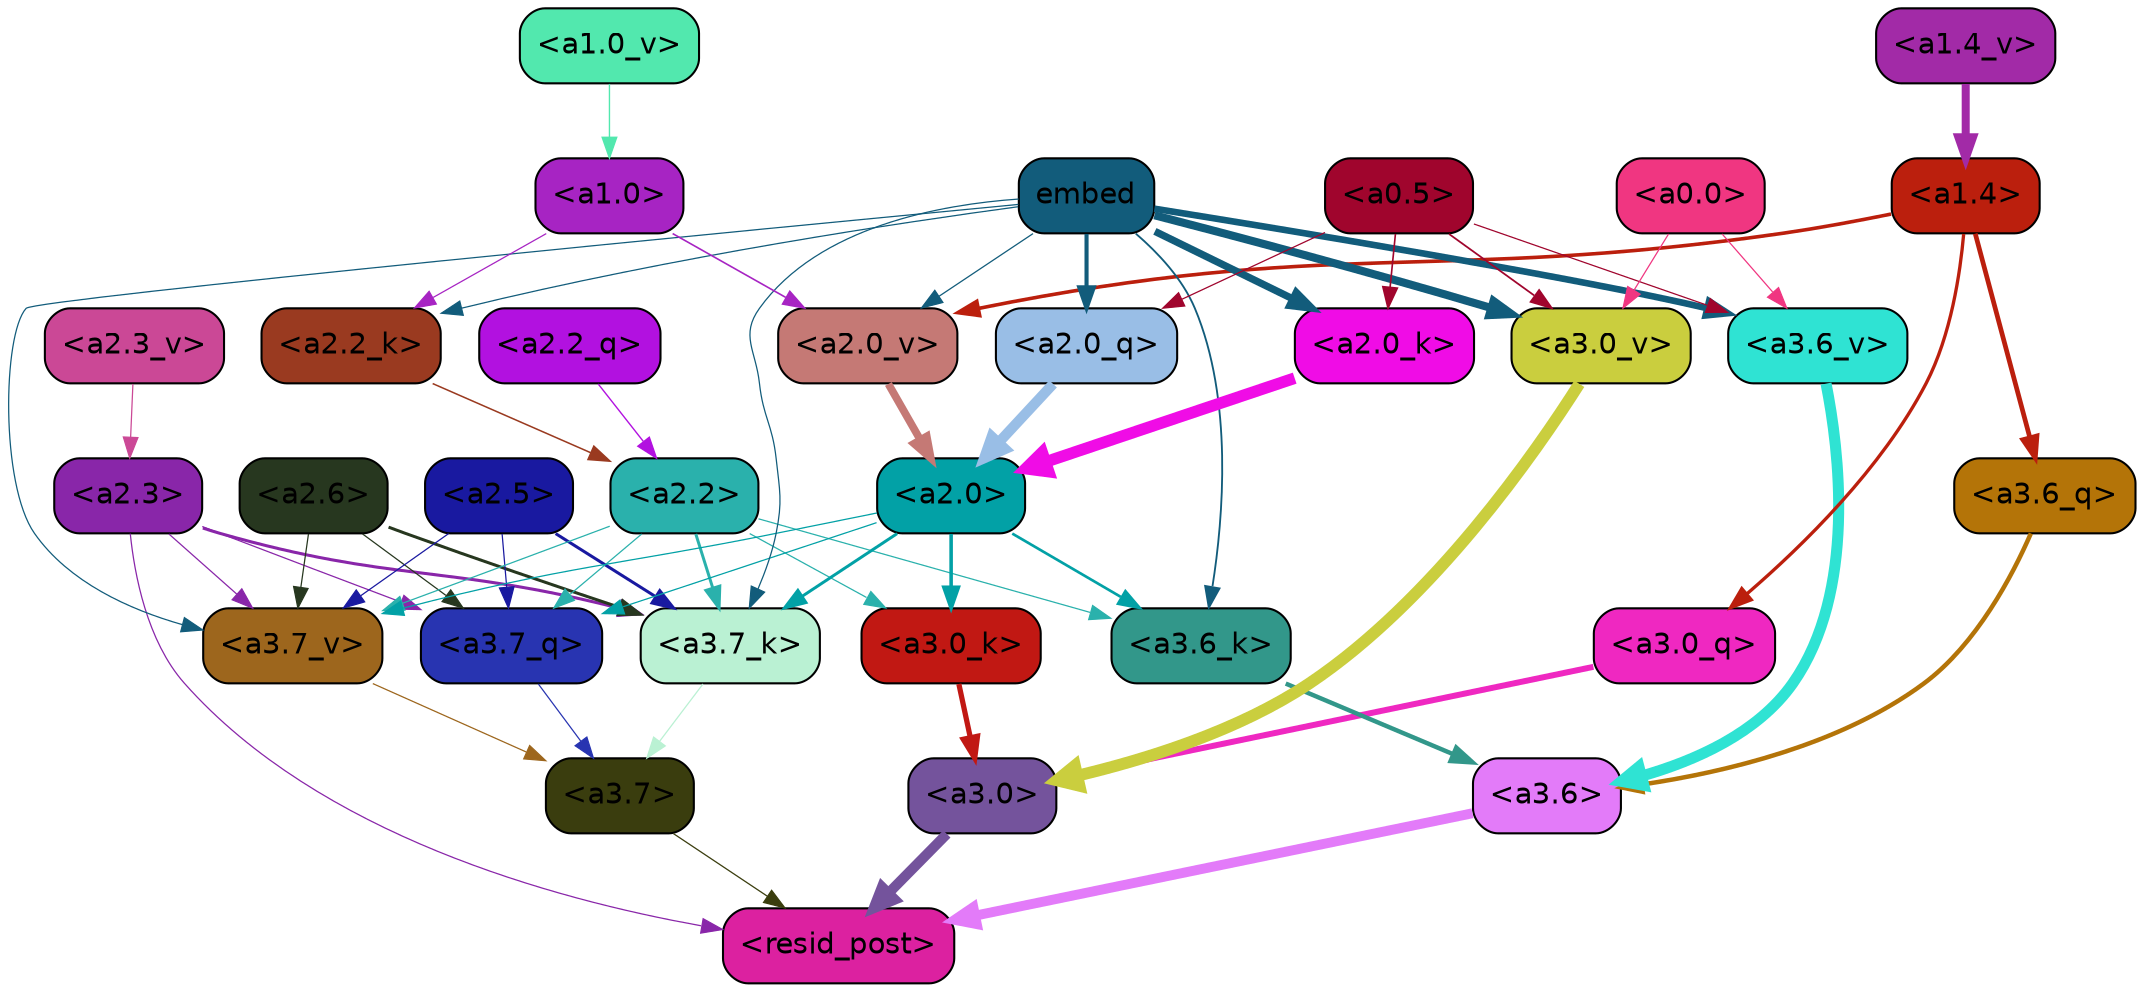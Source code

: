 strict digraph "" {
	graph [bgcolor=transparent,
		layout=dot,
		overlap=false,
		splines=true
	];
	"<a3.7>"	[color=black,
		fillcolor="#3a3d0e",
		fontname=Helvetica,
		shape=box,
		style="filled, rounded"];
	"<resid_post>"	[color=black,
		fillcolor="#dc21a0",
		fontname=Helvetica,
		shape=box,
		style="filled, rounded"];
	"<a3.7>" -> "<resid_post>"	[color="#3a3d0e",
		penwidth=0.6];
	"<a3.6>"	[color=black,
		fillcolor="#e37bf9",
		fontname=Helvetica,
		shape=box,
		style="filled, rounded"];
	"<a3.6>" -> "<resid_post>"	[color="#e37bf9",
		penwidth=4.746312499046326];
	"<a3.0>"	[color=black,
		fillcolor="#74539c",
		fontname=Helvetica,
		shape=box,
		style="filled, rounded"];
	"<a3.0>" -> "<resid_post>"	[color="#74539c",
		penwidth=4.896343111991882];
	"<a2.3>"	[color=black,
		fillcolor="#8926a9",
		fontname=Helvetica,
		shape=box,
		style="filled, rounded"];
	"<a2.3>" -> "<resid_post>"	[color="#8926a9",
		penwidth=0.6];
	"<a3.7_q>"	[color=black,
		fillcolor="#2834b1",
		fontname=Helvetica,
		shape=box,
		style="filled, rounded"];
	"<a2.3>" -> "<a3.7_q>"	[color="#8926a9",
		penwidth=0.6];
	"<a3.7_k>"	[color=black,
		fillcolor="#baf1d3",
		fontname=Helvetica,
		shape=box,
		style="filled, rounded"];
	"<a2.3>" -> "<a3.7_k>"	[color="#8926a9",
		penwidth=1.467104621231556];
	"<a3.7_v>"	[color=black,
		fillcolor="#9d661d",
		fontname=Helvetica,
		shape=box,
		style="filled, rounded"];
	"<a2.3>" -> "<a3.7_v>"	[color="#8926a9",
		penwidth=0.6];
	"<a3.7_q>" -> "<a3.7>"	[color="#2834b1",
		penwidth=0.6];
	"<a3.6_q>"	[color=black,
		fillcolor="#b47408",
		fontname=Helvetica,
		shape=box,
		style="filled, rounded"];
	"<a3.6_q>" -> "<a3.6>"	[color="#b47408",
		penwidth=2.160832464694977];
	"<a3.0_q>"	[color=black,
		fillcolor="#ef28c1",
		fontname=Helvetica,
		shape=box,
		style="filled, rounded"];
	"<a3.0_q>" -> "<a3.0>"	[color="#ef28c1",
		penwidth=2.870753765106201];
	"<a3.7_k>" -> "<a3.7>"	[color="#baf1d3",
		penwidth=0.6];
	"<a3.6_k>"	[color=black,
		fillcolor="#32978a",
		fontname=Helvetica,
		shape=box,
		style="filled, rounded"];
	"<a3.6_k>" -> "<a3.6>"	[color="#32978a",
		penwidth=2.13908451795578];
	"<a3.0_k>"	[color=black,
		fillcolor="#c11813",
		fontname=Helvetica,
		shape=box,
		style="filled, rounded"];
	"<a3.0_k>" -> "<a3.0>"	[color="#c11813",
		penwidth=2.520303964614868];
	"<a3.7_v>" -> "<a3.7>"	[color="#9d661d",
		penwidth=0.6];
	"<a3.6_v>"	[color=black,
		fillcolor="#2fe3d3",
		fontname=Helvetica,
		shape=box,
		style="filled, rounded"];
	"<a3.6_v>" -> "<a3.6>"	[color="#2fe3d3",
		penwidth=5.297133803367615];
	"<a3.0_v>"	[color=black,
		fillcolor="#cace3e",
		fontname=Helvetica,
		shape=box,
		style="filled, rounded"];
	"<a3.0_v>" -> "<a3.0>"	[color="#cace3e",
		penwidth=5.680712580680847];
	"<a2.6>"	[color=black,
		fillcolor="#27371f",
		fontname=Helvetica,
		shape=box,
		style="filled, rounded"];
	"<a2.6>" -> "<a3.7_q>"	[color="#27371f",
		penwidth=0.6];
	"<a2.6>" -> "<a3.7_k>"	[color="#27371f",
		penwidth=1.4453159049153328];
	"<a2.6>" -> "<a3.7_v>"	[color="#27371f",
		penwidth=0.6];
	"<a2.5>"	[color=black,
		fillcolor="#1919a0",
		fontname=Helvetica,
		shape=box,
		style="filled, rounded"];
	"<a2.5>" -> "<a3.7_q>"	[color="#1919a0",
		penwidth=0.6];
	"<a2.5>" -> "<a3.7_k>"	[color="#1919a0",
		penwidth=1.4526091292500496];
	"<a2.5>" -> "<a3.7_v>"	[color="#1919a0",
		penwidth=0.6];
	"<a2.2>"	[color=black,
		fillcolor="#2ab1ac",
		fontname=Helvetica,
		shape=box,
		style="filled, rounded"];
	"<a2.2>" -> "<a3.7_q>"	[color="#2ab1ac",
		penwidth=0.6];
	"<a2.2>" -> "<a3.7_k>"	[color="#2ab1ac",
		penwidth=1.4310357049107552];
	"<a2.2>" -> "<a3.6_k>"	[color="#2ab1ac",
		penwidth=0.6];
	"<a2.2>" -> "<a3.0_k>"	[color="#2ab1ac",
		penwidth=0.6];
	"<a2.2>" -> "<a3.7_v>"	[color="#2ab1ac",
		penwidth=0.6];
	"<a2.0>"	[color=black,
		fillcolor="#02a1a6",
		fontname=Helvetica,
		shape=box,
		style="filled, rounded"];
	"<a2.0>" -> "<a3.7_q>"	[color="#02a1a6",
		penwidth=0.6];
	"<a2.0>" -> "<a3.7_k>"	[color="#02a1a6",
		penwidth=1.4314699843525887];
	"<a2.0>" -> "<a3.6_k>"	[color="#02a1a6",
		penwidth=1.2950235605239868];
	"<a2.0>" -> "<a3.0_k>"	[color="#02a1a6",
		penwidth=1.712992787361145];
	"<a2.0>" -> "<a3.7_v>"	[color="#02a1a6",
		penwidth=0.6];
	"<a1.4>"	[color=black,
		fillcolor="#bb1f0d",
		fontname=Helvetica,
		shape=box,
		style="filled, rounded"];
	"<a1.4>" -> "<a3.6_q>"	[color="#bb1f0d",
		penwidth=2.2719132900238037];
	"<a1.4>" -> "<a3.0_q>"	[color="#bb1f0d",
		penwidth=1.5932877659797668];
	"<a2.0_v>"	[color=black,
		fillcolor="#c57975",
		fontname=Helvetica,
		shape=box,
		style="filled, rounded"];
	"<a1.4>" -> "<a2.0_v>"	[color="#bb1f0d",
		penwidth=1.7291951477527618];
	embed	[color=black,
		fillcolor="#125c7b",
		fontname=Helvetica,
		shape=box,
		style="filled, rounded"];
	embed -> "<a3.7_k>"	[color="#125c7b",
		penwidth=0.6];
	embed -> "<a3.6_k>"	[color="#125c7b",
		penwidth=0.891706109046936];
	embed -> "<a3.7_v>"	[color="#125c7b",
		penwidth=0.6];
	embed -> "<a3.6_v>"	[color="#125c7b",
		penwidth=3.1766927242279053];
	embed -> "<a3.0_v>"	[color="#125c7b",
		penwidth=3.9005755856633186];
	"<a2.0_q>"	[color=black,
		fillcolor="#99bee6",
		fontname=Helvetica,
		shape=box,
		style="filled, rounded"];
	embed -> "<a2.0_q>"	[color="#125c7b",
		penwidth=1.9666987657546997];
	"<a2.2_k>"	[color=black,
		fillcolor="#9a3a20",
		fontname=Helvetica,
		shape=box,
		style="filled, rounded"];
	embed -> "<a2.2_k>"	[color="#125c7b",
		penwidth=0.6];
	"<a2.0_k>"	[color=black,
		fillcolor="#f00ce6",
		fontname=Helvetica,
		shape=box,
		style="filled, rounded"];
	embed -> "<a2.0_k>"	[color="#125c7b",
		penwidth=3.5067105293273926];
	embed -> "<a2.0_v>"	[color="#125c7b",
		penwidth=0.6];
	"<a0.5>"	[color=black,
		fillcolor="#a0052d",
		fontname=Helvetica,
		shape=box,
		style="filled, rounded"];
	"<a0.5>" -> "<a3.6_v>"	[color="#a0052d",
		penwidth=0.6];
	"<a0.5>" -> "<a3.0_v>"	[color="#a0052d",
		penwidth=0.8493617177009583];
	"<a0.5>" -> "<a2.0_q>"	[color="#a0052d",
		penwidth=0.6];
	"<a0.5>" -> "<a2.0_k>"	[color="#a0052d",
		penwidth=0.7897228002548218];
	"<a0.0>"	[color=black,
		fillcolor="#f03681",
		fontname=Helvetica,
		shape=box,
		style="filled, rounded"];
	"<a0.0>" -> "<a3.6_v>"	[color="#f03681",
		penwidth=0.6];
	"<a0.0>" -> "<a3.0_v>"	[color="#f03681",
		penwidth=0.6];
	"<a2.2_q>"	[color=black,
		fillcolor="#b211e0",
		fontname=Helvetica,
		shape=box,
		style="filled, rounded"];
	"<a2.2_q>" -> "<a2.2>"	[color="#b211e0",
		penwidth=0.6677633281797171];
	"<a2.0_q>" -> "<a2.0>"	[color="#99bee6",
		penwidth=4.966194009408355];
	"<a2.2_k>" -> "<a2.2>"	[color="#9a3a20",
		penwidth=0.7399393804371357];
	"<a2.0_k>" -> "<a2.0>"	[color="#f00ce6",
		penwidth=5.5817058570683];
	"<a2.3_v>"	[color=black,
		fillcolor="#cb4896",
		fontname=Helvetica,
		shape=box,
		style="filled, rounded"];
	"<a2.3_v>" -> "<a2.3>"	[color="#cb4896",
		penwidth=0.6];
	"<a2.0_v>" -> "<a2.0>"	[color="#c57975",
		penwidth=3.7102378383278847];
	"<a1.0>"	[color=black,
		fillcolor="#a724c3",
		fontname=Helvetica,
		shape=box,
		style="filled, rounded"];
	"<a1.0>" -> "<a2.2_k>"	[color="#a724c3",
		penwidth=0.6];
	"<a1.0>" -> "<a2.0_v>"	[color="#a724c3",
		penwidth=0.7823128998279572];
	"<a1.4_v>"	[color=black,
		fillcolor="#a22aa7",
		fontname=Helvetica,
		shape=box,
		style="filled, rounded"];
	"<a1.4_v>" -> "<a1.4>"	[color="#a22aa7",
		penwidth=3.84571635723114];
	"<a1.0_v>"	[color=black,
		fillcolor="#52e8ae",
		fontname=Helvetica,
		shape=box,
		style="filled, rounded"];
	"<a1.0_v>" -> "<a1.0>"	[color="#52e8ae",
		penwidth=0.6638844013214111];
}
